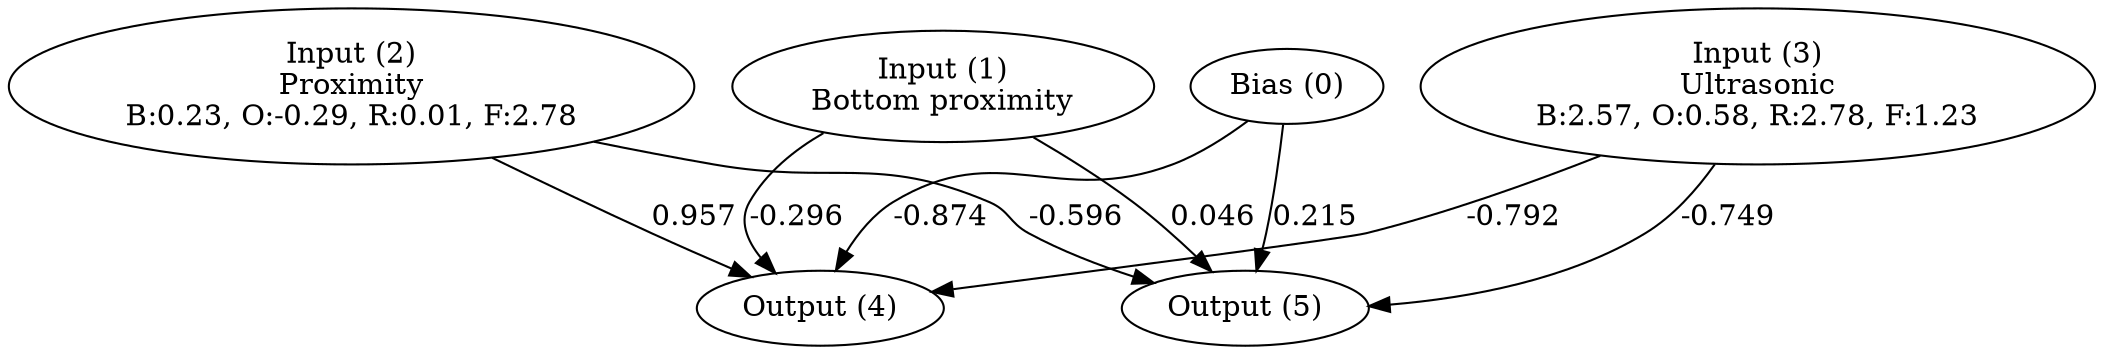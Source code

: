 digraph G {
  0 [ label="Bias (0)" ];
  1 [ label="Input (1)\nBottom proximity" ];
  2 [ label="Input (2)\nProximity\nB:0.23, O:-0.29, R:0.01, F:2.78" ];
  3 [ label="Input (3)\nUltrasonic\nB:2.57, O:0.58, R:2.78, F:1.23" ];
  4 [ label="Output (4)" ];
  5 [ label="Output (5)" ];
  { rank=same 0 1 2 3 }
  { rank=same 4 5 }
  0 -> 4 [ label="-0.874" ];
  0 -> 5 [ label="0.215" ];
  1 -> 4 [ label="-0.296" ];
  1 -> 5 [ label="0.046" ];
  2 -> 4 [ label="0.957" ];
  2 -> 5 [ label="-0.596" ];
  3 -> 4 [ label="-0.792" ];
  3 -> 5 [ label="-0.749" ];
}
